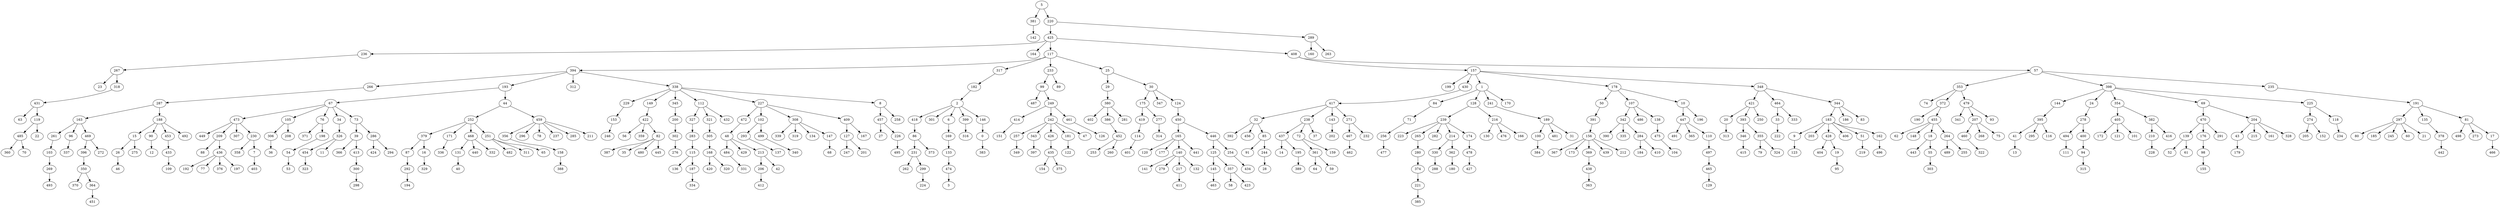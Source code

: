 digraph Erdos_Renyi_nodes_500_edges_700_BFS_5 {
5;
381;
220;
142;
425;
289;
236;
164;
117;
408;
160;
263;
267;
394;
317;
233;
25;
157;
57;
23;
318;
266;
193;
312;
338;
182;
99;
89;
29;
30;
199;
430;
1;
178;
348;
353;
398;
235;
431;
287;
67;
44;
229;
149;
345;
112;
227;
8;
2;
487;
249;
380;
175;
347;
124;
417;
84;
128;
241;
170;
50;
107;
10;
421;
464;
344;
74;
372;
479;
144;
24;
354;
69;
225;
191;
63;
119;
163;
188;
473;
105;
76;
34;
73;
252;
459;
153;
422;
200;
327;
321;
432;
472;
102;
308;
409;
457;
258;
418;
301;
6;
399;
146;
414;
242;
461;
402;
386;
281;
419;
277;
450;
32;
238;
143;
271;
71;
239;
216;
189;
391;
342;
486;
138;
447;
196;
20;
393;
250;
33;
333;
183;
186;
83;
190;
455;
341;
207;
93;
395;
278;
405;
382;
470;
204;
274;
118;
297;
135;
81;
485;
22;
261;
96;
469;
15;
90;
453;
492;
449;
209;
307;
230;
306;
208;
371;
198;
326;
39;
286;
379;
171;
468;
251;
356;
296;
78;
237;
285;
211;
246;
56;
359;
82;
302;
283;
305;
48;
293;
499;
339;
319;
134;
147;
127;
167;
27;
226;
86;
169;
316;
0;
151;
257;
343;
426;
181;
47;
126;
452;
114;
314;
165;
446;
392;
456;
85;
437;
72;
37;
202;
467;
232;
256;
223;
265;
282;
214;
174;
130;
476;
166;
100;
481;
31;
156;
390;
335;
284;
475;
491;
365;
110;
313;
346;
355;
222;
9;
203;
428;
406;
51;
162;
62;
148;
18;
264;
460;
268;
75;
41;
295;
116;
494;
400;
172;
121;
101;
210;
416;
139;
176;
291;
43;
215;
161;
328;
205;
152;
234;
80;
185;
245;
60;
21;
378;
498;
273;
17;
360;
70;
103;
337;
396;
272;
26;
275;
12;
433;
88;
436;
358;
7;
36;
54;
454;
11;
366;
413;
424;
294;
87;
16;
336;
131;
440;
332;
482;
311;
65;
158;
387;
35;
480;
445;
276;
115;
168;
484;
429;
213;
137;
340;
68;
247;
201;
495;
231;
373;
133;
383;
349;
397;
435;
122;
253;
260;
401;
120;
177;
140;
441;
125;
254;
91;
244;
14;
195;
361;
159;
462;
477;
280;
330;
362;
478;
384;
367;
173;
369;
439;
212;
184;
410;
104;
497;
415;
79;
324;
123;
404;
19;
219;
496;
443;
55;
489;
255;
322;
13;
111;
94;
228;
52;
61;
98;
179;
442;
466;
269;
350;
46;
109;
192;
77;
376;
197;
403;
53;
323;
300;
292;
329;
40;
388;
136;
187;
420;
320;
331;
206;
42;
262;
299;
474;
154;
375;
141;
279;
217;
132;
145;
357;
434;
28;
389;
64;
59;
374;
288;
180;
427;
438;
465;
95;
303;
315;
155;
493;
370;
364;
298;
194;
334;
412;
224;
3;
411;
463;
58;
423;
221;
363;
129;
451;
385;
5 -> 381;
5 -> 220;
381 -> 142;
220 -> 425;
220 -> 289;
425 -> 236;
425 -> 164;
425 -> 117;
425 -> 408;
289 -> 160;
289 -> 263;
236 -> 267;
117 -> 394;
117 -> 317;
117 -> 233;
117 -> 25;
408 -> 157;
408 -> 57;
267 -> 23;
267 -> 318;
394 -> 266;
394 -> 193;
394 -> 312;
394 -> 338;
317 -> 182;
233 -> 99;
233 -> 89;
25 -> 29;
25 -> 30;
157 -> 199;
157 -> 430;
157 -> 1;
157 -> 178;
157 -> 348;
57 -> 353;
57 -> 398;
57 -> 235;
318 -> 431;
266 -> 287;
193 -> 67;
193 -> 44;
338 -> 229;
338 -> 149;
338 -> 345;
338 -> 112;
338 -> 227;
338 -> 8;
182 -> 2;
99 -> 487;
99 -> 249;
29 -> 380;
30 -> 175;
30 -> 347;
30 -> 124;
430 -> 417;
1 -> 84;
1 -> 128;
1 -> 241;
1 -> 170;
178 -> 50;
178 -> 107;
178 -> 10;
348 -> 421;
348 -> 464;
348 -> 344;
353 -> 74;
353 -> 372;
353 -> 479;
398 -> 144;
398 -> 24;
398 -> 354;
398 -> 69;
398 -> 225;
235 -> 191;
431 -> 63;
431 -> 119;
287 -> 163;
287 -> 188;
67 -> 473;
67 -> 105;
67 -> 76;
67 -> 34;
67 -> 73;
44 -> 252;
44 -> 459;
229 -> 153;
149 -> 422;
345 -> 200;
112 -> 327;
112 -> 321;
112 -> 432;
227 -> 472;
227 -> 102;
227 -> 308;
227 -> 409;
8 -> 457;
8 -> 258;
2 -> 418;
2 -> 301;
2 -> 6;
2 -> 399;
2 -> 146;
249 -> 414;
249 -> 242;
249 -> 461;
380 -> 402;
380 -> 386;
380 -> 281;
175 -> 419;
175 -> 277;
124 -> 450;
417 -> 32;
417 -> 238;
417 -> 143;
417 -> 271;
84 -> 71;
128 -> 239;
128 -> 216;
241 -> 189;
50 -> 391;
107 -> 342;
107 -> 486;
107 -> 138;
10 -> 447;
10 -> 196;
421 -> 20;
421 -> 393;
421 -> 250;
464 -> 33;
464 -> 333;
344 -> 183;
344 -> 186;
344 -> 83;
372 -> 190;
372 -> 455;
479 -> 341;
479 -> 207;
479 -> 93;
144 -> 395;
24 -> 278;
354 -> 405;
354 -> 382;
69 -> 470;
69 -> 204;
225 -> 274;
225 -> 118;
191 -> 297;
191 -> 135;
191 -> 81;
119 -> 485;
119 -> 22;
163 -> 261;
163 -> 96;
163 -> 469;
188 -> 15;
188 -> 90;
188 -> 453;
188 -> 492;
473 -> 449;
473 -> 209;
473 -> 307;
473 -> 230;
105 -> 306;
105 -> 208;
76 -> 371;
76 -> 198;
34 -> 326;
73 -> 39;
73 -> 286;
252 -> 379;
252 -> 171;
252 -> 468;
252 -> 251;
459 -> 356;
459 -> 296;
459 -> 78;
459 -> 237;
459 -> 285;
459 -> 211;
153 -> 246;
422 -> 56;
422 -> 359;
422 -> 82;
200 -> 302;
327 -> 283;
321 -> 305;
472 -> 48;
102 -> 293;
102 -> 499;
308 -> 339;
308 -> 319;
308 -> 134;
308 -> 147;
409 -> 127;
409 -> 167;
457 -> 27;
457 -> 226;
418 -> 86;
6 -> 169;
399 -> 316;
146 -> 0;
414 -> 151;
242 -> 257;
242 -> 343;
242 -> 426;
242 -> 181;
242 -> 47;
461 -> 126;
386 -> 452;
419 -> 114;
277 -> 314;
450 -> 165;
450 -> 446;
32 -> 392;
32 -> 456;
32 -> 85;
238 -> 437;
238 -> 72;
238 -> 37;
143 -> 202;
271 -> 467;
271 -> 232;
71 -> 256;
239 -> 223;
239 -> 265;
239 -> 282;
239 -> 214;
239 -> 174;
216 -> 130;
216 -> 476;
216 -> 166;
189 -> 100;
189 -> 481;
189 -> 31;
391 -> 156;
342 -> 390;
342 -> 335;
342 -> 284;
138 -> 475;
447 -> 491;
447 -> 365;
447 -> 110;
20 -> 313;
393 -> 346;
393 -> 355;
33 -> 222;
183 -> 9;
183 -> 203;
183 -> 428;
183 -> 406;
183 -> 51;
183 -> 162;
455 -> 62;
455 -> 148;
455 -> 18;
455 -> 264;
207 -> 460;
207 -> 268;
207 -> 75;
395 -> 41;
395 -> 295;
395 -> 116;
278 -> 494;
278 -> 400;
405 -> 172;
405 -> 121;
405 -> 101;
382 -> 210;
382 -> 416;
470 -> 139;
470 -> 176;
470 -> 291;
204 -> 43;
204 -> 215;
204 -> 161;
204 -> 328;
274 -> 205;
274 -> 152;
118 -> 234;
297 -> 80;
297 -> 185;
297 -> 245;
297 -> 60;
297 -> 21;
135 -> 378;
81 -> 498;
81 -> 273;
81 -> 17;
485 -> 360;
485 -> 70;
261 -> 103;
96 -> 337;
469 -> 396;
469 -> 272;
15 -> 26;
15 -> 275;
90 -> 12;
453 -> 433;
209 -> 88;
209 -> 436;
230 -> 358;
230 -> 7;
306 -> 36;
198 -> 54;
326 -> 454;
326 -> 11;
39 -> 366;
39 -> 413;
286 -> 424;
286 -> 294;
379 -> 87;
379 -> 16;
171 -> 336;
468 -> 131;
468 -> 440;
468 -> 332;
251 -> 482;
251 -> 311;
251 -> 65;
356 -> 158;
82 -> 387;
82 -> 35;
82 -> 480;
82 -> 445;
302 -> 276;
283 -> 115;
305 -> 168;
48 -> 484;
48 -> 429;
48 -> 213;
293 -> 137;
499 -> 340;
147 -> 68;
127 -> 247;
127 -> 201;
226 -> 495;
86 -> 231;
86 -> 373;
169 -> 133;
0 -> 383;
257 -> 349;
343 -> 397;
426 -> 435;
181 -> 122;
452 -> 253;
452 -> 260;
114 -> 401;
165 -> 120;
165 -> 177;
165 -> 140;
165 -> 441;
446 -> 125;
446 -> 254;
85 -> 91;
85 -> 244;
437 -> 14;
437 -> 195;
72 -> 361;
72 -> 159;
467 -> 462;
256 -> 477;
265 -> 280;
214 -> 330;
214 -> 362;
174 -> 478;
100 -> 384;
156 -> 367;
156 -> 173;
156 -> 369;
156 -> 439;
156 -> 212;
284 -> 184;
284 -> 410;
475 -> 104;
110 -> 497;
346 -> 415;
355 -> 79;
355 -> 324;
9 -> 123;
428 -> 404;
428 -> 19;
51 -> 219;
162 -> 496;
18 -> 443;
18 -> 55;
264 -> 489;
264 -> 255;
460 -> 322;
41 -> 13;
494 -> 111;
400 -> 94;
210 -> 228;
139 -> 52;
139 -> 61;
176 -> 98;
43 -> 179;
378 -> 442;
17 -> 466;
103 -> 269;
396 -> 350;
26 -> 46;
433 -> 109;
436 -> 192;
436 -> 77;
436 -> 376;
436 -> 197;
7 -> 403;
54 -> 53;
454 -> 323;
413 -> 300;
87 -> 292;
16 -> 329;
131 -> 40;
158 -> 388;
115 -> 136;
115 -> 187;
168 -> 420;
168 -> 320;
484 -> 331;
213 -> 206;
213 -> 42;
231 -> 262;
231 -> 299;
133 -> 474;
435 -> 154;
435 -> 375;
140 -> 141;
140 -> 279;
140 -> 217;
140 -> 132;
125 -> 145;
125 -> 357;
254 -> 434;
244 -> 28;
195 -> 389;
361 -> 64;
361 -> 59;
280 -> 374;
330 -> 288;
362 -> 180;
478 -> 427;
369 -> 438;
497 -> 465;
19 -> 95;
55 -> 303;
94 -> 315;
98 -> 155;
269 -> 493;
350 -> 370;
350 -> 364;
300 -> 298;
292 -> 194;
187 -> 334;
206 -> 412;
299 -> 224;
474 -> 3;
217 -> 411;
145 -> 463;
357 -> 58;
357 -> 423;
374 -> 221;
438 -> 363;
465 -> 129;
364 -> 451;
221 -> 385;
}